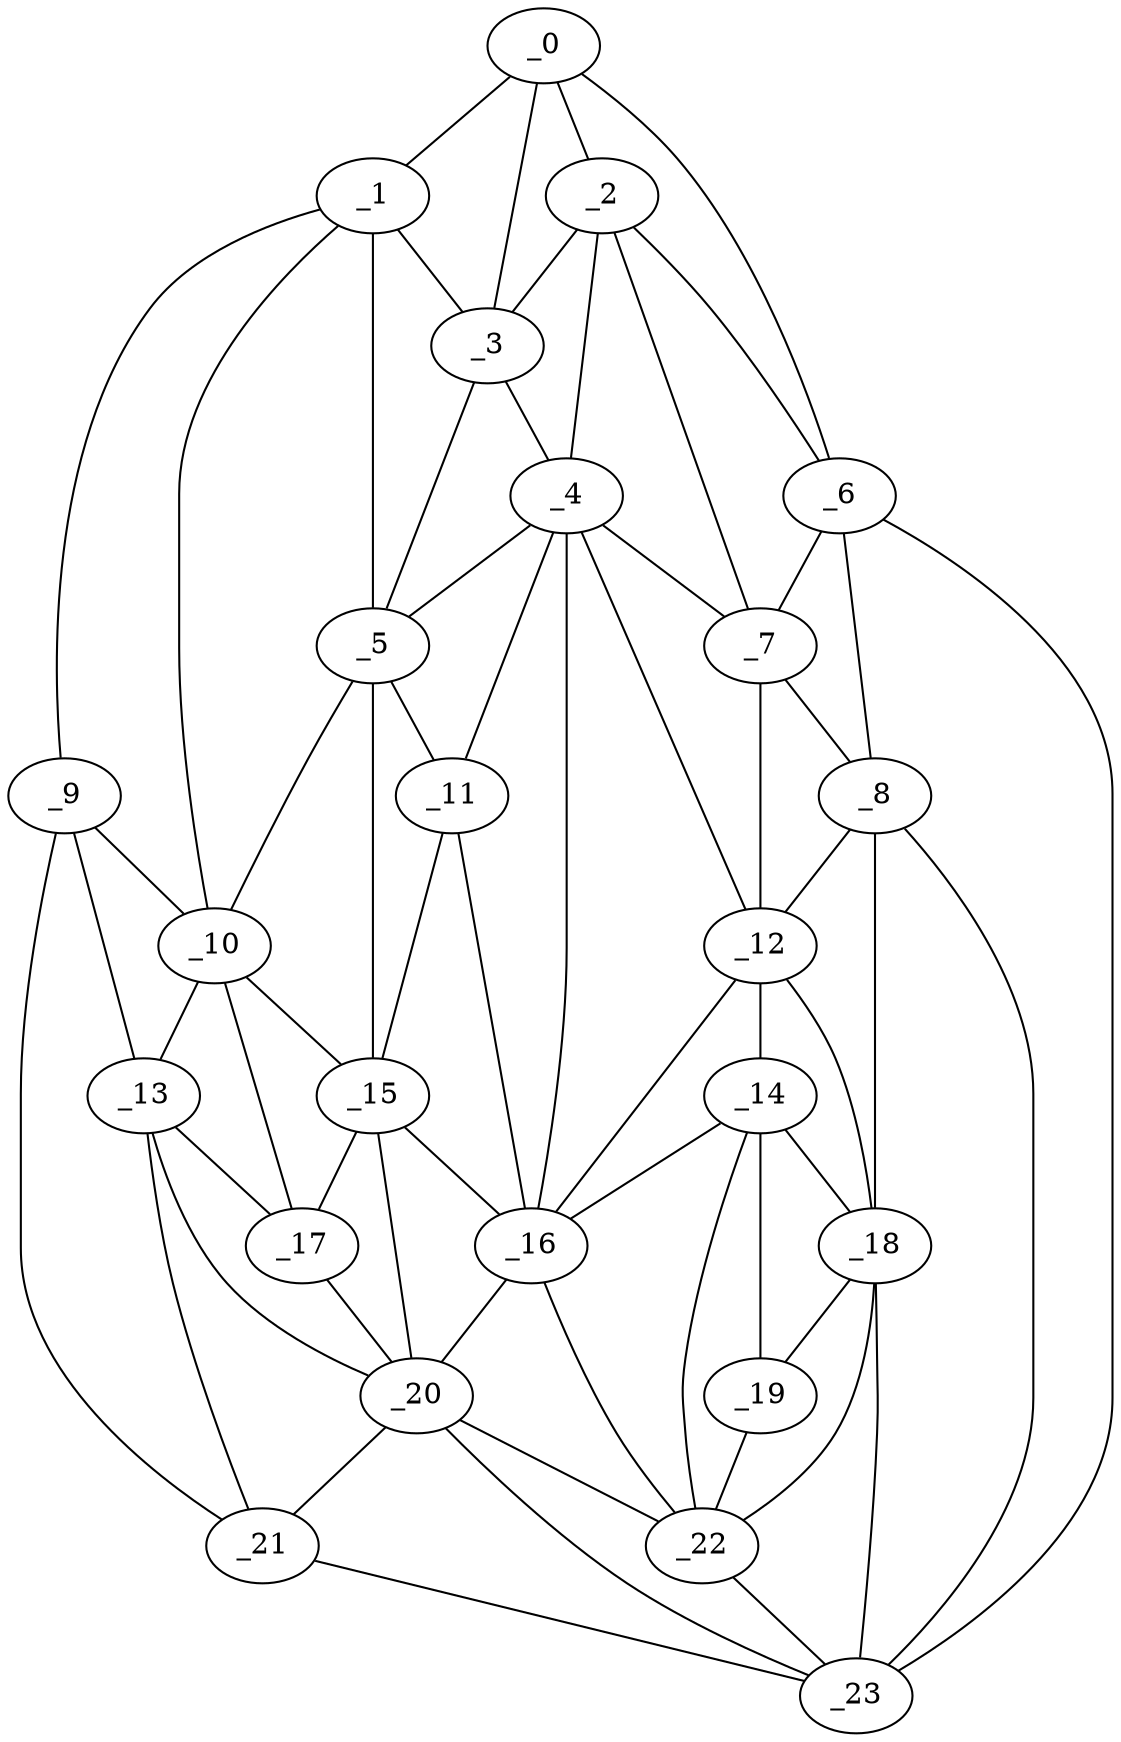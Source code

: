 graph "obj89__80.gxl" {
	_0	 [x=28,
		y=12];
	_1	 [x=39,
		y=117];
	_0 -- _1	 [valence=1];
	_2	 [x=42,
		y=25];
	_0 -- _2	 [valence=1];
	_3	 [x=44,
		y=38];
	_0 -- _3	 [valence=2];
	_6	 [x=57,
		y=5];
	_0 -- _6	 [valence=1];
	_1 -- _3	 [valence=2];
	_5	 [x=51,
		y=96];
	_1 -- _5	 [valence=2];
	_9	 [x=67,
		y=123];
	_1 -- _9	 [valence=1];
	_10	 [x=70,
		y=108];
	_1 -- _10	 [valence=2];
	_2 -- _3	 [valence=2];
	_4	 [x=48,
		y=39];
	_2 -- _4	 [valence=2];
	_2 -- _6	 [valence=2];
	_7	 [x=57,
		y=27];
	_2 -- _7	 [valence=2];
	_3 -- _4	 [valence=1];
	_3 -- _5	 [valence=2];
	_4 -- _5	 [valence=2];
	_4 -- _7	 [valence=1];
	_11	 [x=71,
		y=80];
	_4 -- _11	 [valence=1];
	_12	 [x=74,
		y=38];
	_4 -- _12	 [valence=2];
	_16	 [x=80,
		y=49];
	_4 -- _16	 [valence=2];
	_5 -- _10	 [valence=2];
	_5 -- _11	 [valence=2];
	_15	 [x=79,
		y=95];
	_5 -- _15	 [valence=2];
	_6 -- _7	 [valence=1];
	_8	 [x=64,
		y=13];
	_6 -- _8	 [valence=1];
	_23	 [x=105,
		y=12];
	_6 -- _23	 [valence=1];
	_7 -- _8	 [valence=2];
	_7 -- _12	 [valence=1];
	_8 -- _12	 [valence=2];
	_18	 [x=92,
		y=25];
	_8 -- _18	 [valence=1];
	_8 -- _23	 [valence=1];
	_9 -- _10	 [valence=2];
	_13	 [x=78,
		y=118];
	_9 -- _13	 [valence=1];
	_21	 [x=94,
		y=118];
	_9 -- _21	 [valence=1];
	_10 -- _13	 [valence=2];
	_10 -- _15	 [valence=2];
	_17	 [x=82,
		y=103];
	_10 -- _17	 [valence=2];
	_11 -- _15	 [valence=1];
	_11 -- _16	 [valence=2];
	_14	 [x=79,
		y=38];
	_12 -- _14	 [valence=1];
	_12 -- _16	 [valence=2];
	_12 -- _18	 [valence=2];
	_13 -- _17	 [valence=2];
	_20	 [x=93,
		y=110];
	_13 -- _20	 [valence=2];
	_13 -- _21	 [valence=2];
	_14 -- _16	 [valence=2];
	_14 -- _18	 [valence=1];
	_19	 [x=93,
		y=29];
	_14 -- _19	 [valence=2];
	_22	 [x=97,
		y=31];
	_14 -- _22	 [valence=1];
	_15 -- _16	 [valence=2];
	_15 -- _17	 [valence=2];
	_15 -- _20	 [valence=1];
	_16 -- _20	 [valence=2];
	_16 -- _22	 [valence=1];
	_17 -- _20	 [valence=2];
	_18 -- _19	 [valence=1];
	_18 -- _22	 [valence=2];
	_18 -- _23	 [valence=1];
	_19 -- _22	 [valence=2];
	_20 -- _21	 [valence=1];
	_20 -- _22	 [valence=2];
	_20 -- _23	 [valence=1];
	_21 -- _23	 [valence=1];
	_22 -- _23	 [valence=2];
}
